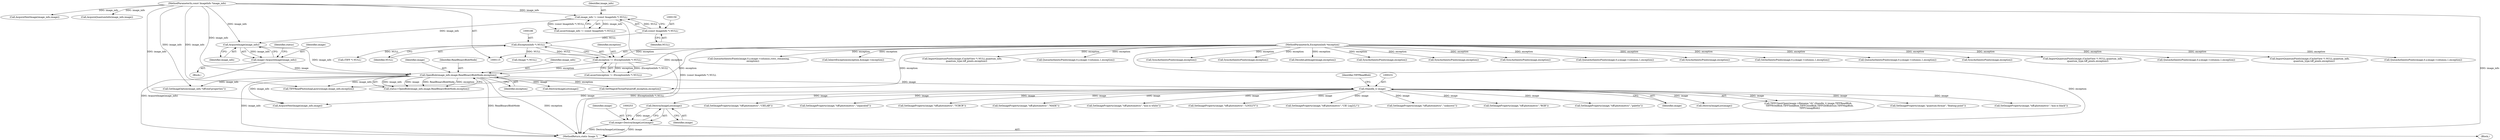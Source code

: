 digraph "0_ImageMagick_c073a7712d82476b5fbee74856c46b88af9c3175@pointer" {
"1000249" [label="(Call,DestroyImageList(image))"];
"1000230" [label="(Call,(thandle_t) image)"];
"1000200" [label="(Call,OpenBlob(image_info,image,ReadBinaryBlobMode,exception))"];
"1000196" [label="(Call,AcquireImage(image_info))"];
"1000156" [label="(Call,image_info != (const ImageInfo *) NULL)"];
"1000116" [label="(MethodParameterIn,const ImageInfo *image_info)"];
"1000158" [label="(Call,(const ImageInfo *) NULL)"];
"1000194" [label="(Call,image=AcquireImage(image_info))"];
"1000183" [label="(Call,exception != (ExceptionInfo *) NULL)"];
"1000117" [label="(MethodParameterIn,ExceptionInfo *exception)"];
"1000185" [label="(Call,(ExceptionInfo *) NULL)"];
"1000247" [label="(Call,image=DestroyImageList(image))"];
"1003266" [label="(Call,DecodeLabImage(image,exception))"];
"1000204" [label="(Identifier,exception)"];
"1000116" [label="(MethodParameterIn,const ImageInfo *image_info)"];
"1000496" [label="(Call,SetImageProperty(image,\"tiff:photometric\",\"CIELAB\"))"];
"1000532" [label="(Call,SetImageProperty(image,\"tiff:photometric\",\"separated\"))"];
"1000194" [label="(Call,image=AcquireImage(image_info))"];
"1002255" [label="(Call,SyncAuthenticPixels(image,exception))"];
"1000541" [label="(Call,SetImageProperty(image,\"tiff:photometric\",\"YCBCR\"))"];
"1000156" [label="(Call,image_info != (const ImageInfo *) NULL)"];
"1000523" [label="(Call,SetImageProperty(image,\"tiff:photometric\",\"MASK\"))"];
"1001882" [label="(Call,SyncAuthenticPixels(image,exception))"];
"1002982" [label="(Call,SyncAuthenticPixels(image,exception))"];
"1000310" [label="(Call,AcquireNextImage(image_info,image))"];
"1000220" [label="(Call,SetMagickThreadValue(tiff_exception,exception))"];
"1003377" [label="(Call,TIFFReadPhotoshopLayers(image,image_info,exception))"];
"1001853" [label="(Call,QueueAuthenticPixels(image,0,y,image->columns,1,exception))"];
"1000469" [label="(Call,SetImageProperty(image,\"tiff:photometric\",\"min-is-white\"))"];
"1000200" [label="(Call,OpenBlob(image_info,image,ReadBinaryBlobMode,exception))"];
"1002446" [label="(Call,SyncAuthenticPixels(image,exception))"];
"1000118" [label="(Block,)"];
"1000184" [label="(Identifier,exception)"];
"1003331" [label="(Call,AcquireNextImage(image_info,image))"];
"1002158" [label="(Call,GetAuthenticPixels(image,0,y,image->columns,1,exception))"];
"1000203" [label="(Identifier,ReadBinaryBlobMode)"];
"1000195" [label="(Identifier,image)"];
"1002325" [label="(Call,QueueAuthenticPixels(image,0,y,image->columns,1,exception))"];
"1000155" [label="(Call,assert(image_info != (const ImageInfo *) NULL))"];
"1001376" [label="(Call,AcquireQuantumInfo(image_info,image))"];
"1000247" [label="(Call,image=DestroyImageList(image))"];
"1000212" [label="(Call,DestroyImageList(image))"];
"1000182" [label="(Call,assert(exception != (ExceptionInfo *) NULL))"];
"1000230" [label="(Call,(thandle_t) image)"];
"1000514" [label="(Call,SetImageProperty(image,\"tiff:photometric\",\"LOGLUV\"))"];
"1000198" [label="(Call,status=OpenBlob(image_info,image,ReadBinaryBlobMode,exception))"];
"1002625" [label="(Call,SyncAuthenticPixels(image,exception))"];
"1000505" [label="(Call,SetImageProperty(image,\"tiff:photometric\",\"CIE Log2(L)\"))"];
"1000187" [label="(Identifier,NULL)"];
"1000250" [label="(Identifier,image)"];
"1000157" [label="(Identifier,image_info)"];
"1000550" [label="(Call,SetImageProperty(image,\"tiff:photometric\",\"unknown\"))"];
"1000183" [label="(Call,exception != (ExceptionInfo *) NULL)"];
"1000197" [label="(Identifier,image_info)"];
"1002244" [label="(Call,ImportQuantumPixels(image,(CacheView *) NULL,quantum_info,\n              quantum_type,tiff_pixels,exception))"];
"1003407" [label="(MethodReturn,static Image *)"];
"1000248" [label="(Identifier,image)"];
"1000201" [label="(Identifier,image_info)"];
"1002048" [label="(Call,QueueAuthenticPixels(image,0,y,image->columns,1,exception))"];
"1000117" [label="(MethodParameterIn,ExceptionInfo *exception)"];
"1000249" [label="(Call,DestroyImageList(image))"];
"1000487" [label="(Call,SetImageProperty(image,\"tiff:photometric\",\"RGB\"))"];
"1000478" [label="(Call,SetImageProperty(image,\"tiff:photometric\",\"palette\"))"];
"1000233" [label="(Identifier,TIFFReadBlob)"];
"1002066" [label="(Call,ImportQuantumPixels(image,(CacheView *) NULL,quantum_info,\n            quantum_type,tiff_pixels,exception))"];
"1003126" [label="(Call,QueueAuthenticPixels(image,0,y,image->columns,1,exception))"];
"1002777" [label="(Call,QueueAuthenticPixels(image,0,y,image->columns,rows_remaining,\n            exception))"];
"1001365" [label="(Call,InheritException(exception,&image->exception))"];
"1000215" [label="(Call,(Image *) NULL)"];
"1000158" [label="(Call,(const ImageInfo *) NULL)"];
"1000196" [label="(Call,AcquireImage(image_info))"];
"1000243" [label="(Call,(TIFF *) NULL)"];
"1000232" [label="(Identifier,image)"];
"1000304" [label="(Call,DestroyImageList(image))"];
"1001871" [label="(Call,ImportQuantumPixels(image,(CacheView *) NULL,quantum_info,\n            quantum_type,tiff_pixels,exception))"];
"1000225" [label="(Call,TIFFClientOpen(image->filename,\"rb\",(thandle_t) image,TIFFReadBlob,\n    TIFFWriteBlob,TIFFSeekBlob,TIFFCloseBlob,TIFFGetBlobSize,TIFFMapBlob,\n    TIFFUnmapBlob))"];
"1000160" [label="(Identifier,NULL)"];
"1002506" [label="(Call,QueueAuthenticPixels(image,0,y,image->columns,1,exception))"];
"1000246" [label="(Block,)"];
"1000202" [label="(Identifier,image)"];
"1000449" [label="(Call,SetImageProperty(image,\"quantum:format\",\"floating-point\"))"];
"1000729" [label="(Call,GetImageOption(image_info,\"tiff:exif-properties\"))"];
"1002077" [label="(Call,SyncAuthenticPixels(image,exception))"];
"1000185" [label="(Call,(ExceptionInfo *) NULL)"];
"1000199" [label="(Identifier,status)"];
"1003207" [label="(Call,SyncAuthenticPixels(image,exception))"];
"1000460" [label="(Call,SetImageProperty(image,\"tiff:photometric\",\"min-is-black\"))"];
"1000249" -> "1000247"  [label="AST: "];
"1000249" -> "1000250"  [label="CFG: "];
"1000250" -> "1000249"  [label="AST: "];
"1000247" -> "1000249"  [label="CFG: "];
"1000249" -> "1000247"  [label="DDG: image"];
"1000230" -> "1000249"  [label="DDG: image"];
"1000230" -> "1000225"  [label="AST: "];
"1000230" -> "1000232"  [label="CFG: "];
"1000231" -> "1000230"  [label="AST: "];
"1000232" -> "1000230"  [label="AST: "];
"1000233" -> "1000230"  [label="CFG: "];
"1000230" -> "1000225"  [label="DDG: image"];
"1000200" -> "1000230"  [label="DDG: image"];
"1000230" -> "1000304"  [label="DDG: image"];
"1000230" -> "1000310"  [label="DDG: image"];
"1000230" -> "1000449"  [label="DDG: image"];
"1000230" -> "1000460"  [label="DDG: image"];
"1000230" -> "1000469"  [label="DDG: image"];
"1000230" -> "1000478"  [label="DDG: image"];
"1000230" -> "1000487"  [label="DDG: image"];
"1000230" -> "1000496"  [label="DDG: image"];
"1000230" -> "1000505"  [label="DDG: image"];
"1000230" -> "1000514"  [label="DDG: image"];
"1000230" -> "1000523"  [label="DDG: image"];
"1000230" -> "1000532"  [label="DDG: image"];
"1000230" -> "1000541"  [label="DDG: image"];
"1000230" -> "1000550"  [label="DDG: image"];
"1000200" -> "1000198"  [label="AST: "];
"1000200" -> "1000204"  [label="CFG: "];
"1000201" -> "1000200"  [label="AST: "];
"1000202" -> "1000200"  [label="AST: "];
"1000203" -> "1000200"  [label="AST: "];
"1000204" -> "1000200"  [label="AST: "];
"1000198" -> "1000200"  [label="CFG: "];
"1000200" -> "1003407"  [label="DDG: image_info"];
"1000200" -> "1003407"  [label="DDG: ReadBinaryBlobMode"];
"1000200" -> "1003407"  [label="DDG: exception"];
"1000200" -> "1000198"  [label="DDG: image_info"];
"1000200" -> "1000198"  [label="DDG: image"];
"1000200" -> "1000198"  [label="DDG: ReadBinaryBlobMode"];
"1000200" -> "1000198"  [label="DDG: exception"];
"1000196" -> "1000200"  [label="DDG: image_info"];
"1000116" -> "1000200"  [label="DDG: image_info"];
"1000194" -> "1000200"  [label="DDG: image"];
"1000183" -> "1000200"  [label="DDG: exception"];
"1000117" -> "1000200"  [label="DDG: exception"];
"1000200" -> "1000212"  [label="DDG: image"];
"1000200" -> "1000220"  [label="DDG: exception"];
"1000200" -> "1000310"  [label="DDG: image_info"];
"1000200" -> "1000729"  [label="DDG: image_info"];
"1000200" -> "1003377"  [label="DDG: image_info"];
"1000196" -> "1000194"  [label="AST: "];
"1000196" -> "1000197"  [label="CFG: "];
"1000197" -> "1000196"  [label="AST: "];
"1000194" -> "1000196"  [label="CFG: "];
"1000196" -> "1000194"  [label="DDG: image_info"];
"1000156" -> "1000196"  [label="DDG: image_info"];
"1000116" -> "1000196"  [label="DDG: image_info"];
"1000156" -> "1000155"  [label="AST: "];
"1000156" -> "1000158"  [label="CFG: "];
"1000157" -> "1000156"  [label="AST: "];
"1000158" -> "1000156"  [label="AST: "];
"1000155" -> "1000156"  [label="CFG: "];
"1000156" -> "1003407"  [label="DDG: (const ImageInfo *) NULL"];
"1000156" -> "1000155"  [label="DDG: image_info"];
"1000156" -> "1000155"  [label="DDG: (const ImageInfo *) NULL"];
"1000116" -> "1000156"  [label="DDG: image_info"];
"1000158" -> "1000156"  [label="DDG: NULL"];
"1000116" -> "1000115"  [label="AST: "];
"1000116" -> "1003407"  [label="DDG: image_info"];
"1000116" -> "1000310"  [label="DDG: image_info"];
"1000116" -> "1000729"  [label="DDG: image_info"];
"1000116" -> "1001376"  [label="DDG: image_info"];
"1000116" -> "1003331"  [label="DDG: image_info"];
"1000116" -> "1003377"  [label="DDG: image_info"];
"1000158" -> "1000160"  [label="CFG: "];
"1000159" -> "1000158"  [label="AST: "];
"1000160" -> "1000158"  [label="AST: "];
"1000158" -> "1000185"  [label="DDG: NULL"];
"1000194" -> "1000118"  [label="AST: "];
"1000195" -> "1000194"  [label="AST: "];
"1000199" -> "1000194"  [label="CFG: "];
"1000194" -> "1003407"  [label="DDG: AcquireImage(image_info)"];
"1000183" -> "1000182"  [label="AST: "];
"1000183" -> "1000185"  [label="CFG: "];
"1000184" -> "1000183"  [label="AST: "];
"1000185" -> "1000183"  [label="AST: "];
"1000182" -> "1000183"  [label="CFG: "];
"1000183" -> "1003407"  [label="DDG: (ExceptionInfo *) NULL"];
"1000183" -> "1000182"  [label="DDG: exception"];
"1000183" -> "1000182"  [label="DDG: (ExceptionInfo *) NULL"];
"1000117" -> "1000183"  [label="DDG: exception"];
"1000185" -> "1000183"  [label="DDG: NULL"];
"1000117" -> "1000115"  [label="AST: "];
"1000117" -> "1003407"  [label="DDG: exception"];
"1000117" -> "1000220"  [label="DDG: exception"];
"1000117" -> "1001365"  [label="DDG: exception"];
"1000117" -> "1001853"  [label="DDG: exception"];
"1000117" -> "1001871"  [label="DDG: exception"];
"1000117" -> "1001882"  [label="DDG: exception"];
"1000117" -> "1002048"  [label="DDG: exception"];
"1000117" -> "1002066"  [label="DDG: exception"];
"1000117" -> "1002077"  [label="DDG: exception"];
"1000117" -> "1002158"  [label="DDG: exception"];
"1000117" -> "1002244"  [label="DDG: exception"];
"1000117" -> "1002255"  [label="DDG: exception"];
"1000117" -> "1002325"  [label="DDG: exception"];
"1000117" -> "1002446"  [label="DDG: exception"];
"1000117" -> "1002506"  [label="DDG: exception"];
"1000117" -> "1002625"  [label="DDG: exception"];
"1000117" -> "1002777"  [label="DDG: exception"];
"1000117" -> "1002982"  [label="DDG: exception"];
"1000117" -> "1003126"  [label="DDG: exception"];
"1000117" -> "1003207"  [label="DDG: exception"];
"1000117" -> "1003266"  [label="DDG: exception"];
"1000117" -> "1003377"  [label="DDG: exception"];
"1000185" -> "1000187"  [label="CFG: "];
"1000186" -> "1000185"  [label="AST: "];
"1000187" -> "1000185"  [label="AST: "];
"1000185" -> "1000215"  [label="DDG: NULL"];
"1000185" -> "1000243"  [label="DDG: NULL"];
"1000247" -> "1000246"  [label="AST: "];
"1000248" -> "1000247"  [label="AST: "];
"1000253" -> "1000247"  [label="CFG: "];
"1000247" -> "1003407"  [label="DDG: image"];
"1000247" -> "1003407"  [label="DDG: DestroyImageList(image)"];
}

